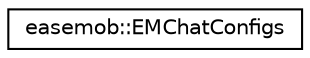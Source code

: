 digraph "Graphical Class Hierarchy"
{
  edge [fontname="Helvetica",fontsize="10",labelfontname="Helvetica",labelfontsize="10"];
  node [fontname="Helvetica",fontsize="10",shape=record];
  rankdir="LR";
  Node1 [label="easemob::EMChatConfigs",height=0.2,width=0.4,color="black", fillcolor="white", style="filled",URL="$classeasemob_1_1EMChatConfigs.html"];
}
